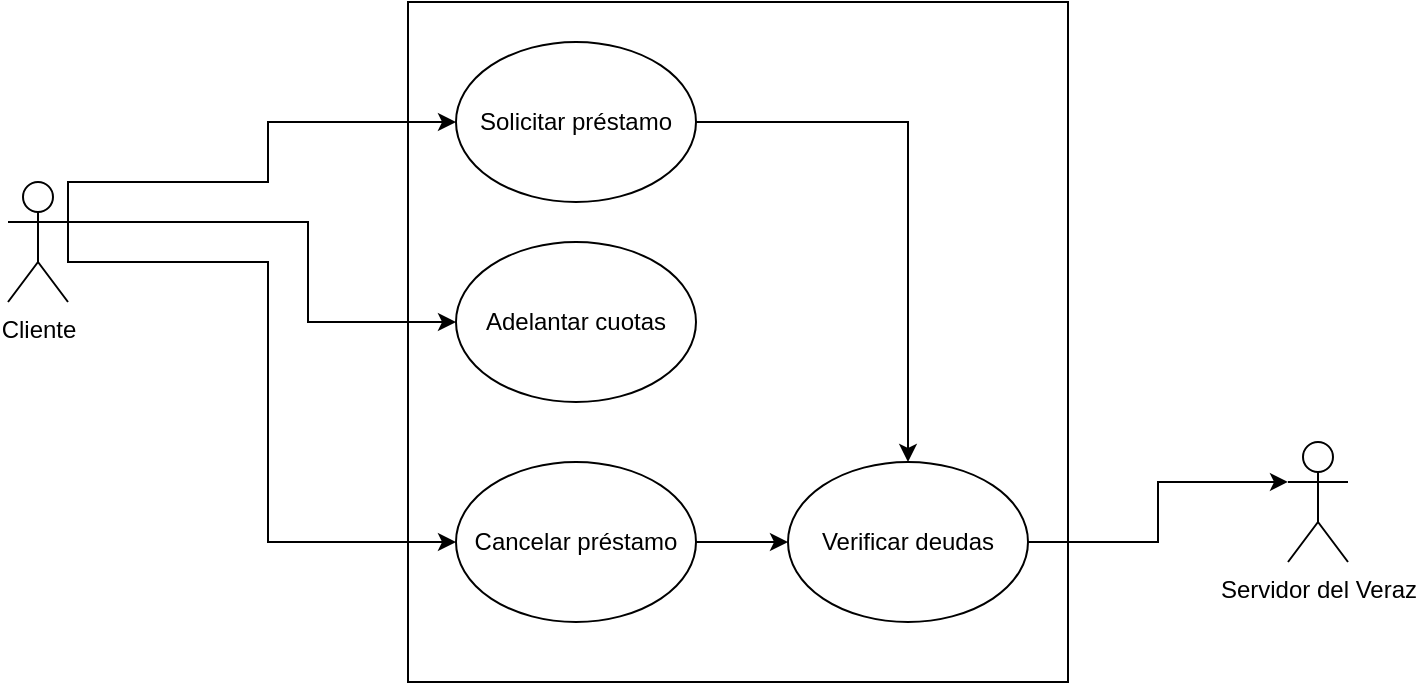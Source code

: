 <mxfile version="21.8.1" type="device">
  <diagram name="Página-1" id="KY4hO3QTmphDxCNbUUsr">
    <mxGraphModel dx="794" dy="456" grid="1" gridSize="10" guides="1" tooltips="1" connect="1" arrows="1" fold="1" page="1" pageScale="1" pageWidth="827" pageHeight="1169" math="0" shadow="0">
      <root>
        <mxCell id="0" />
        <mxCell id="1" parent="0" />
        <mxCell id="9wrzbCh7Gx1EIBBtDONu-1" value="" style="rounded=0;whiteSpace=wrap;html=1;" vertex="1" parent="1">
          <mxGeometry x="270" y="380" width="330" height="340" as="geometry" />
        </mxCell>
        <mxCell id="9wrzbCh7Gx1EIBBtDONu-3" style="edgeStyle=orthogonalEdgeStyle;rounded=0;orthogonalLoop=1;jettySize=auto;html=1;exitX=1;exitY=0.333;exitDx=0;exitDy=0;exitPerimeter=0;entryX=0;entryY=0.5;entryDx=0;entryDy=0;" edge="1" parent="1" source="9wrzbCh7Gx1EIBBtDONu-5" target="9wrzbCh7Gx1EIBBtDONu-20">
          <mxGeometry relative="1" as="geometry">
            <Array as="points">
              <mxPoint x="220" y="490" />
              <mxPoint x="220" y="540" />
            </Array>
          </mxGeometry>
        </mxCell>
        <mxCell id="9wrzbCh7Gx1EIBBtDONu-4" style="edgeStyle=orthogonalEdgeStyle;rounded=0;orthogonalLoop=1;jettySize=auto;html=1;exitX=1;exitY=0.333;exitDx=0;exitDy=0;exitPerimeter=0;entryX=0;entryY=0.5;entryDx=0;entryDy=0;" edge="1" parent="1" source="9wrzbCh7Gx1EIBBtDONu-5" target="9wrzbCh7Gx1EIBBtDONu-49">
          <mxGeometry relative="1" as="geometry">
            <Array as="points">
              <mxPoint x="100" y="470" />
              <mxPoint x="200" y="470" />
              <mxPoint x="200" y="440" />
            </Array>
            <mxPoint x="294" y="440" as="targetPoint" />
          </mxGeometry>
        </mxCell>
        <mxCell id="9wrzbCh7Gx1EIBBtDONu-50" style="edgeStyle=orthogonalEdgeStyle;rounded=0;orthogonalLoop=1;jettySize=auto;html=1;exitX=1;exitY=0.333;exitDx=0;exitDy=0;exitPerimeter=0;entryX=0;entryY=0.5;entryDx=0;entryDy=0;" edge="1" parent="1" source="9wrzbCh7Gx1EIBBtDONu-5" target="9wrzbCh7Gx1EIBBtDONu-11">
          <mxGeometry relative="1" as="geometry">
            <Array as="points">
              <mxPoint x="100" y="510" />
              <mxPoint x="200" y="510" />
              <mxPoint x="200" y="650" />
            </Array>
          </mxGeometry>
        </mxCell>
        <mxCell id="9wrzbCh7Gx1EIBBtDONu-5" value="Cliente" style="shape=umlActor;verticalLabelPosition=bottom;verticalAlign=top;html=1;outlineConnect=0;rounded=0;" vertex="1" parent="1">
          <mxGeometry x="70" y="470" width="30" height="60" as="geometry" />
        </mxCell>
        <mxCell id="9wrzbCh7Gx1EIBBtDONu-6" value="Servidor del Veraz" style="shape=umlActor;verticalLabelPosition=bottom;verticalAlign=top;html=1;outlineConnect=0;rounded=0;" vertex="1" parent="1">
          <mxGeometry x="710" y="600" width="30" height="60" as="geometry" />
        </mxCell>
        <mxCell id="9wrzbCh7Gx1EIBBtDONu-10" style="edgeStyle=orthogonalEdgeStyle;rounded=0;orthogonalLoop=1;jettySize=auto;html=1;exitX=1;exitY=0.5;exitDx=0;exitDy=0;entryX=0;entryY=0.5;entryDx=0;entryDy=0;" edge="1" parent="1" source="9wrzbCh7Gx1EIBBtDONu-11" target="9wrzbCh7Gx1EIBBtDONu-13">
          <mxGeometry relative="1" as="geometry">
            <Array as="points">
              <mxPoint x="460" y="650" />
              <mxPoint x="460" y="650" />
            </Array>
          </mxGeometry>
        </mxCell>
        <mxCell id="9wrzbCh7Gx1EIBBtDONu-11" value="Cancelar préstamo" style="ellipse;whiteSpace=wrap;html=1;rounded=0;" vertex="1" parent="1">
          <mxGeometry x="294" y="610" width="120" height="80" as="geometry" />
        </mxCell>
        <mxCell id="9wrzbCh7Gx1EIBBtDONu-12" style="edgeStyle=orthogonalEdgeStyle;rounded=0;orthogonalLoop=1;jettySize=auto;html=1;exitX=1;exitY=0.5;exitDx=0;exitDy=0;entryX=0;entryY=0.333;entryDx=0;entryDy=0;entryPerimeter=0;" edge="1" parent="1" source="9wrzbCh7Gx1EIBBtDONu-13" target="9wrzbCh7Gx1EIBBtDONu-6">
          <mxGeometry relative="1" as="geometry" />
        </mxCell>
        <mxCell id="9wrzbCh7Gx1EIBBtDONu-13" value="Verificar deudas" style="ellipse;whiteSpace=wrap;html=1;rounded=0;" vertex="1" parent="1">
          <mxGeometry x="460" y="610" width="120" height="80" as="geometry" />
        </mxCell>
        <mxCell id="9wrzbCh7Gx1EIBBtDONu-19" style="edgeStyle=orthogonalEdgeStyle;rounded=0;orthogonalLoop=1;jettySize=auto;html=1;exitX=1;exitY=0.5;exitDx=0;exitDy=0;entryX=0.5;entryY=0;entryDx=0;entryDy=0;" edge="1" parent="1" source="9wrzbCh7Gx1EIBBtDONu-49" target="9wrzbCh7Gx1EIBBtDONu-13">
          <mxGeometry relative="1" as="geometry" />
        </mxCell>
        <mxCell id="9wrzbCh7Gx1EIBBtDONu-20" value="Adelantar cuotas" style="ellipse;whiteSpace=wrap;html=1;rounded=0;" vertex="1" parent="1">
          <mxGeometry x="294" y="500" width="120" height="80" as="geometry" />
        </mxCell>
        <mxCell id="9wrzbCh7Gx1EIBBtDONu-49" value="Solicitar préstamo" style="ellipse;whiteSpace=wrap;html=1;rounded=0;" vertex="1" parent="1">
          <mxGeometry x="294" y="400" width="120" height="80" as="geometry" />
        </mxCell>
      </root>
    </mxGraphModel>
  </diagram>
</mxfile>
